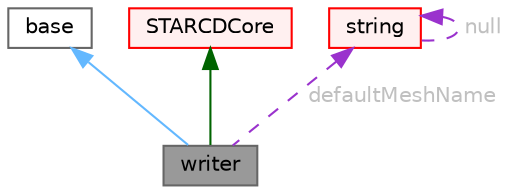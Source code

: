 digraph "writer"
{
 // LATEX_PDF_SIZE
  bgcolor="transparent";
  edge [fontname=Helvetica,fontsize=10,labelfontname=Helvetica,labelfontsize=10];
  node [fontname=Helvetica,fontsize=10,shape=box,height=0.2,width=0.4];
  Node1 [id="Node000001",label="writer",height=0.2,width=0.4,color="gray40", fillcolor="grey60", style="filled", fontcolor="black",tooltip="Write OpenFOAM meshes and/or results to CCM format."];
  Node2 -> Node1 [id="edge1_Node000001_Node000002",dir="back",color="steelblue1",style="solid",tooltip=" "];
  Node2 [id="Node000002",label="base",height=0.2,width=0.4,color="gray40", fillcolor="white", style="filled",URL="$classFoam_1_1ccm_1_1base.html",tooltip="Base functionality common to reader and writer classes."];
  Node3 -> Node1 [id="edge2_Node000001_Node000003",dir="back",color="darkgreen",style="solid",tooltip=" "];
  Node3 [id="Node000003",label="STARCDCore",height=0.2,width=0.4,color="red", fillcolor="#FFF0F0", style="filled",URL="$classFoam_1_1fileFormats_1_1STARCDCore.html",tooltip="Core routines used when reading/writing PROSTAR vrt/cel/bnd files."];
  Node10 -> Node1 [id="edge3_Node000001_Node000010",dir="back",color="darkorchid3",style="dashed",tooltip=" ",label=" defaultMeshName",fontcolor="grey" ];
  Node10 [id="Node000010",label="string",height=0.2,width=0.4,color="red", fillcolor="#FFF0F0", style="filled",URL="$classFoam_1_1string.html",tooltip="A class for handling character strings derived from std::string."];
  Node10 -> Node10 [id="edge4_Node000010_Node000010",dir="back",color="darkorchid3",style="dashed",tooltip=" ",label=" null",fontcolor="grey" ];
}
